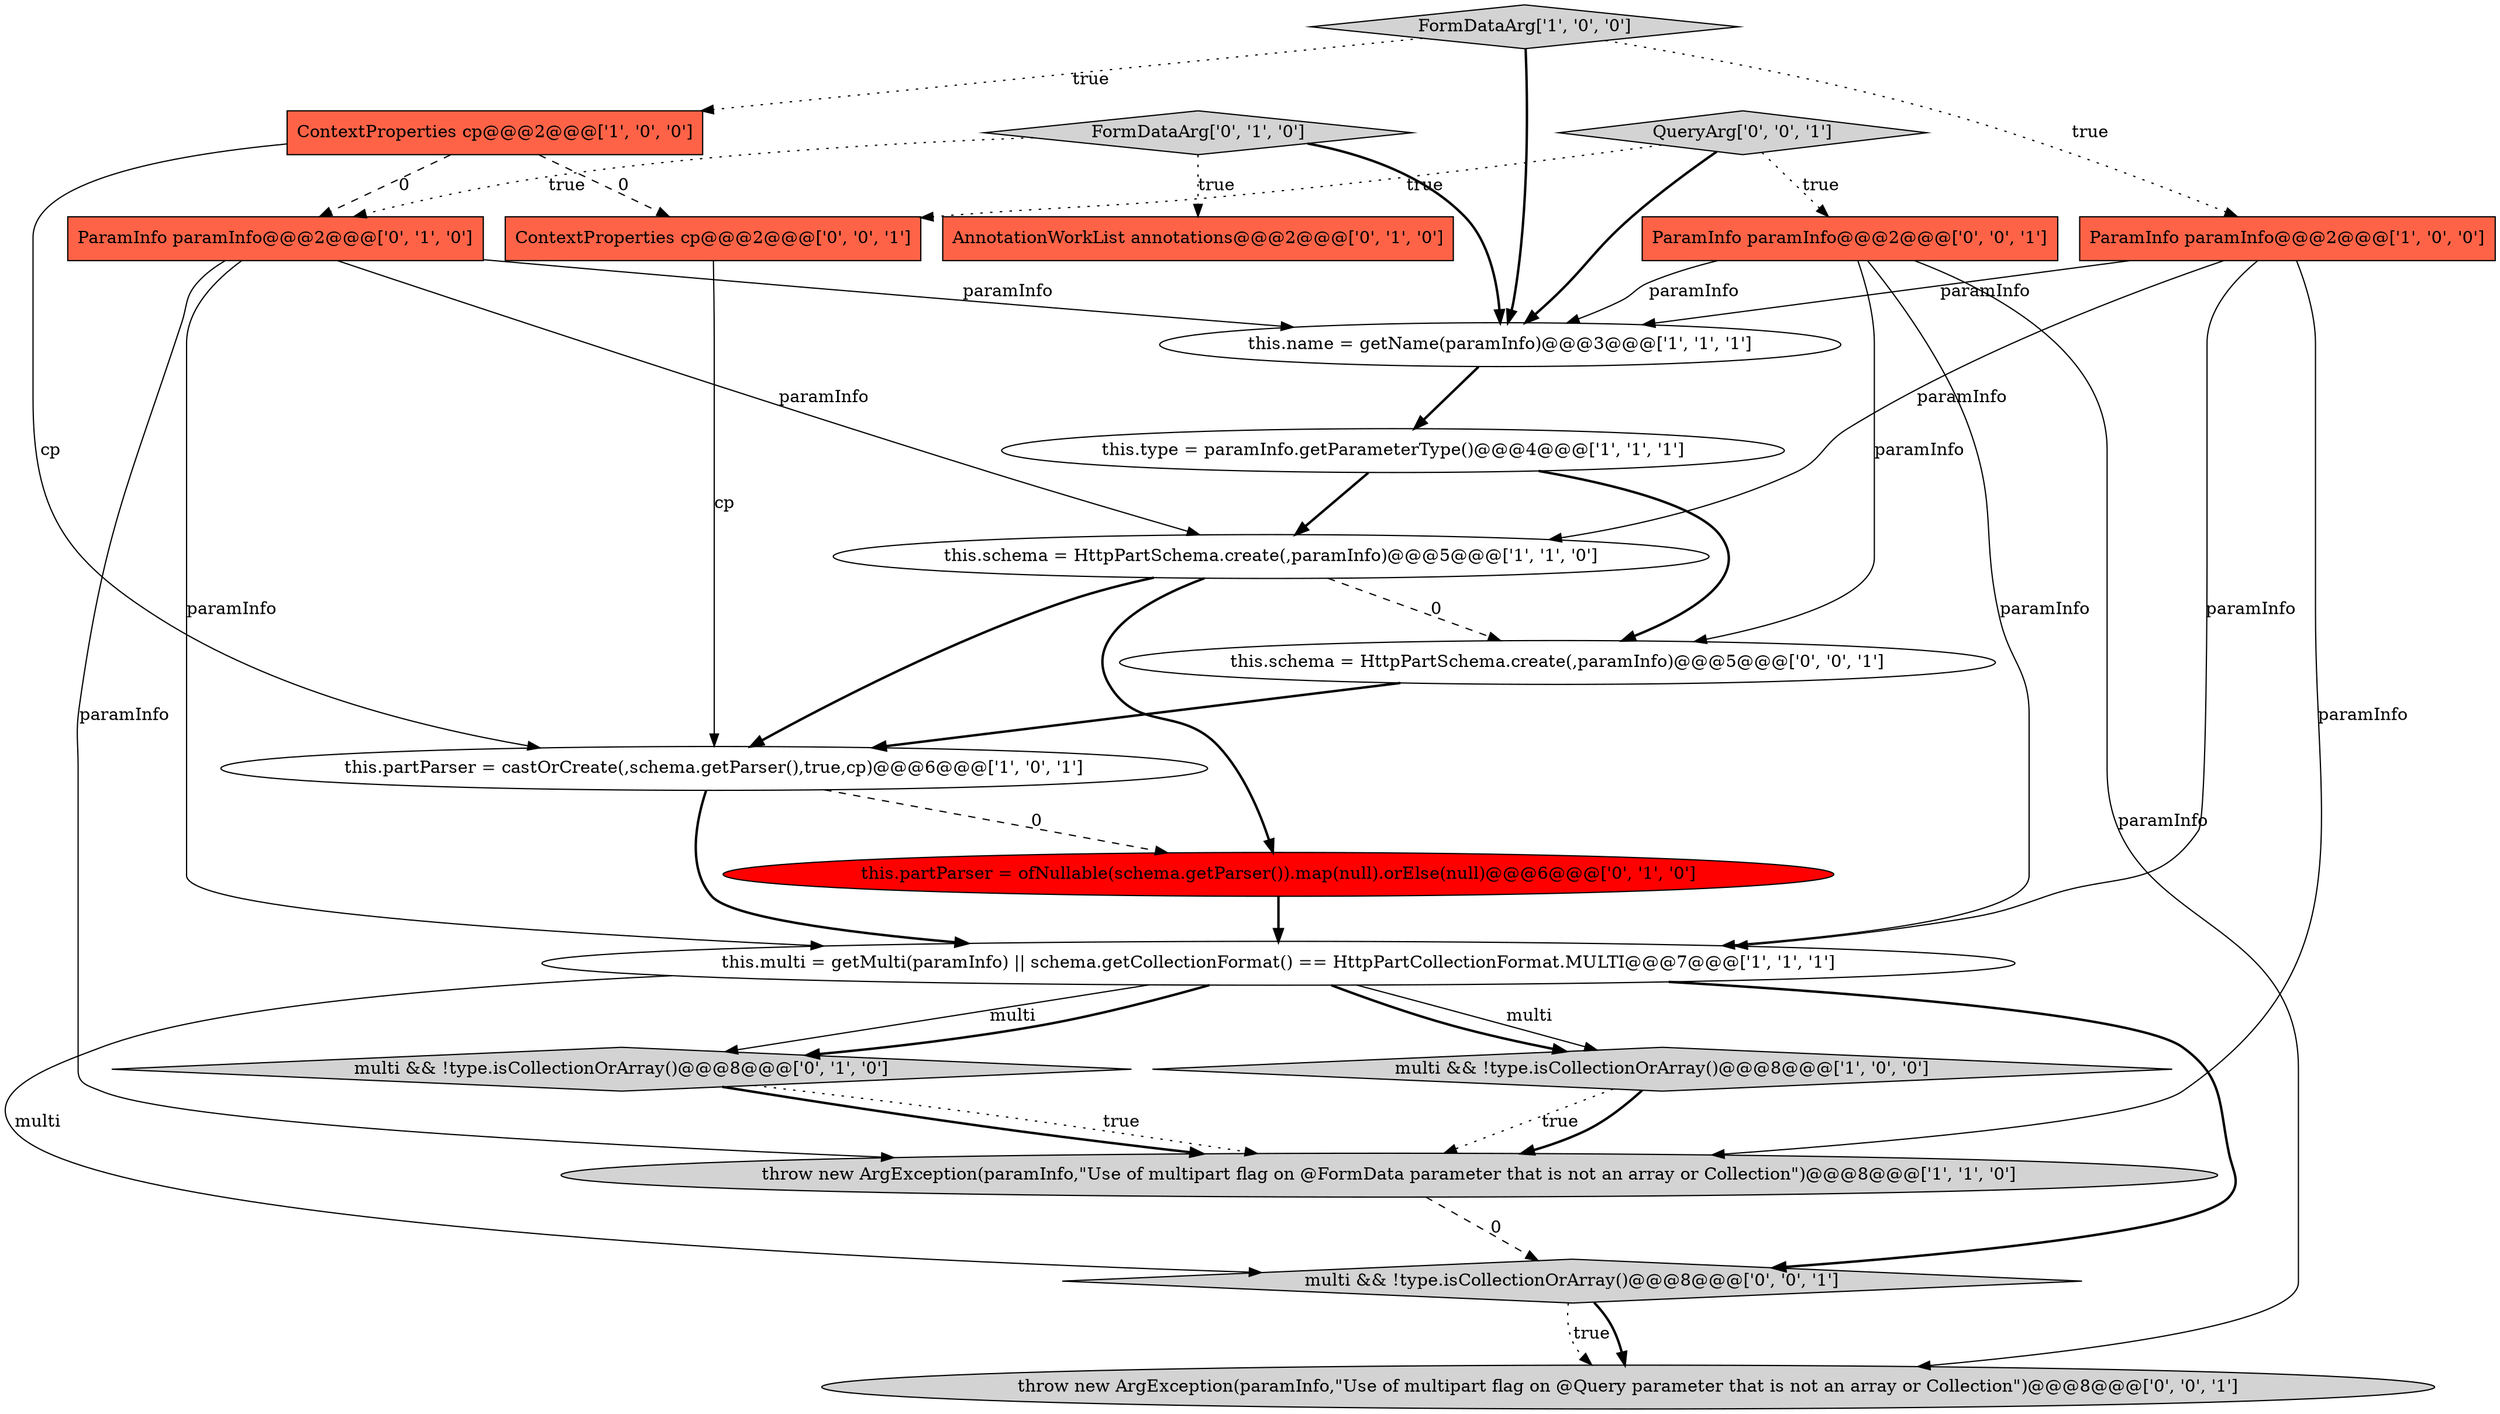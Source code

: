 digraph {
12 [style = filled, label = "multi && !type.isCollectionOrArray()@@@8@@@['0', '1', '0']", fillcolor = lightgray, shape = diamond image = "AAA0AAABBB2BBB"];
0 [style = filled, label = "multi && !type.isCollectionOrArray()@@@8@@@['1', '0', '0']", fillcolor = lightgray, shape = diamond image = "AAA0AAABBB1BBB"];
2 [style = filled, label = "ParamInfo paramInfo@@@2@@@['1', '0', '0']", fillcolor = tomato, shape = box image = "AAA0AAABBB1BBB"];
15 [style = filled, label = "throw new ArgException(paramInfo,\"Use of multipart flag on @Query parameter that is not an array or Collection\")@@@8@@@['0', '0', '1']", fillcolor = lightgray, shape = ellipse image = "AAA0AAABBB3BBB"];
14 [style = filled, label = "FormDataArg['0', '1', '0']", fillcolor = lightgray, shape = diamond image = "AAA0AAABBB2BBB"];
16 [style = filled, label = "QueryArg['0', '0', '1']", fillcolor = lightgray, shape = diamond image = "AAA0AAABBB3BBB"];
10 [style = filled, label = "AnnotationWorkList annotations@@@2@@@['0', '1', '0']", fillcolor = tomato, shape = box image = "AAA0AAABBB2BBB"];
7 [style = filled, label = "this.type = paramInfo.getParameterType()@@@4@@@['1', '1', '1']", fillcolor = white, shape = ellipse image = "AAA0AAABBB1BBB"];
5 [style = filled, label = "throw new ArgException(paramInfo,\"Use of multipart flag on @FormData parameter that is not an array or Collection\")@@@8@@@['1', '1', '0']", fillcolor = lightgray, shape = ellipse image = "AAA0AAABBB1BBB"];
13 [style = filled, label = "ParamInfo paramInfo@@@2@@@['0', '1', '0']", fillcolor = tomato, shape = box image = "AAA1AAABBB2BBB"];
1 [style = filled, label = "FormDataArg['1', '0', '0']", fillcolor = lightgray, shape = diamond image = "AAA0AAABBB1BBB"];
19 [style = filled, label = "multi && !type.isCollectionOrArray()@@@8@@@['0', '0', '1']", fillcolor = lightgray, shape = diamond image = "AAA0AAABBB3BBB"];
20 [style = filled, label = "ContextProperties cp@@@2@@@['0', '0', '1']", fillcolor = tomato, shape = box image = "AAA0AAABBB3BBB"];
6 [style = filled, label = "this.multi = getMulti(paramInfo) || schema.getCollectionFormat() == HttpPartCollectionFormat.MULTI@@@7@@@['1', '1', '1']", fillcolor = white, shape = ellipse image = "AAA0AAABBB1BBB"];
8 [style = filled, label = "this.schema = HttpPartSchema.create(,paramInfo)@@@5@@@['1', '1', '0']", fillcolor = white, shape = ellipse image = "AAA0AAABBB1BBB"];
18 [style = filled, label = "ParamInfo paramInfo@@@2@@@['0', '0', '1']", fillcolor = tomato, shape = box image = "AAA0AAABBB3BBB"];
4 [style = filled, label = "ContextProperties cp@@@2@@@['1', '0', '0']", fillcolor = tomato, shape = box image = "AAA1AAABBB1BBB"];
11 [style = filled, label = "this.partParser = ofNullable(schema.getParser()).map(null).orElse(null)@@@6@@@['0', '1', '0']", fillcolor = red, shape = ellipse image = "AAA1AAABBB2BBB"];
9 [style = filled, label = "this.name = getName(paramInfo)@@@3@@@['1', '1', '1']", fillcolor = white, shape = ellipse image = "AAA0AAABBB1BBB"];
17 [style = filled, label = "this.schema = HttpPartSchema.create(,paramInfo)@@@5@@@['0', '0', '1']", fillcolor = white, shape = ellipse image = "AAA0AAABBB3BBB"];
3 [style = filled, label = "this.partParser = castOrCreate(,schema.getParser(),true,cp)@@@6@@@['1', '0', '1']", fillcolor = white, shape = ellipse image = "AAA0AAABBB1BBB"];
13->9 [style = solid, label="paramInfo"];
20->3 [style = solid, label="cp"];
6->12 [style = solid, label="multi"];
7->17 [style = bold, label=""];
0->5 [style = dotted, label="true"];
2->9 [style = solid, label="paramInfo"];
12->5 [style = bold, label=""];
16->18 [style = dotted, label="true"];
11->6 [style = bold, label=""];
8->3 [style = bold, label=""];
4->3 [style = solid, label="cp"];
6->19 [style = solid, label="multi"];
3->6 [style = bold, label=""];
16->20 [style = dotted, label="true"];
18->9 [style = solid, label="paramInfo"];
6->0 [style = bold, label=""];
1->4 [style = dotted, label="true"];
6->19 [style = bold, label=""];
6->0 [style = solid, label="multi"];
19->15 [style = dotted, label="true"];
9->7 [style = bold, label=""];
7->8 [style = bold, label=""];
14->10 [style = dotted, label="true"];
14->13 [style = dotted, label="true"];
1->9 [style = bold, label=""];
13->6 [style = solid, label="paramInfo"];
2->5 [style = solid, label="paramInfo"];
2->8 [style = solid, label="paramInfo"];
18->15 [style = solid, label="paramInfo"];
12->5 [style = dotted, label="true"];
4->20 [style = dashed, label="0"];
13->5 [style = solid, label="paramInfo"];
18->6 [style = solid, label="paramInfo"];
17->3 [style = bold, label=""];
13->8 [style = solid, label="paramInfo"];
8->17 [style = dashed, label="0"];
2->6 [style = solid, label="paramInfo"];
14->9 [style = bold, label=""];
19->15 [style = bold, label=""];
1->2 [style = dotted, label="true"];
4->13 [style = dashed, label="0"];
8->11 [style = bold, label=""];
5->19 [style = dashed, label="0"];
18->17 [style = solid, label="paramInfo"];
16->9 [style = bold, label=""];
3->11 [style = dashed, label="0"];
0->5 [style = bold, label=""];
6->12 [style = bold, label=""];
}
